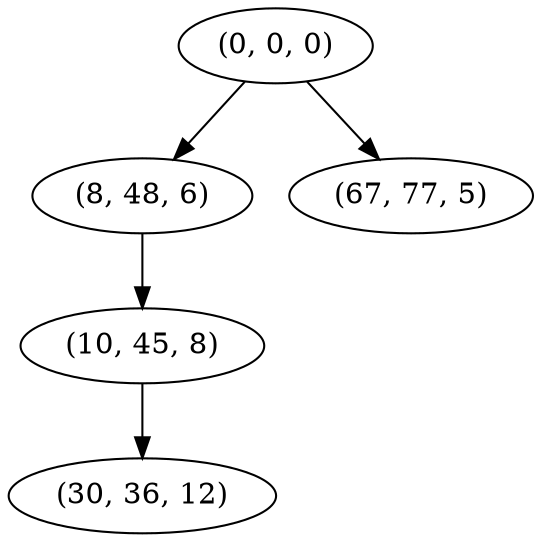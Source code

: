 digraph tree {
    "(0, 0, 0)";
    "(8, 48, 6)";
    "(10, 45, 8)";
    "(30, 36, 12)";
    "(67, 77, 5)";
    "(0, 0, 0)" -> "(8, 48, 6)";
    "(0, 0, 0)" -> "(67, 77, 5)";
    "(8, 48, 6)" -> "(10, 45, 8)";
    "(10, 45, 8)" -> "(30, 36, 12)";
}
